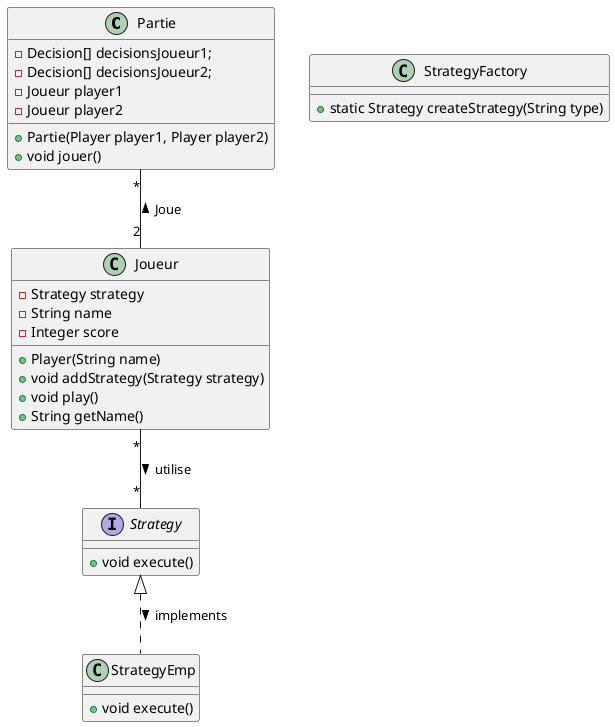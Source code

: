 @startuml

class Partie {
    - Decision[] decisionsJoueur1;
    - Decision[] decisionsJoueur2;
    - Joueur player1
    - Joueur player2
    + Partie(Player player1, Player player2)
    + void jouer()
}


class Joueur {
    - Strategy strategy
    - String name
    - Integer score
    + Player(String name)
    + void addStrategy(Strategy strategy)
    + void play()
    + String getName()
}

interface Strategy {
    + void execute()
}

class StrategyEmp {
    + void execute()
}


class StrategyFactory {
    + static Strategy createStrategy(String type)
}

Partie "*" -- "2" Joueur : Joue <
Joueur "*" -- "*" Strategy : utilise >
Strategy <|.. StrategyEmp : implements >

@enduml
